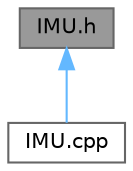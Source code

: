 digraph "IMU.h"
{
 // LATEX_PDF_SIZE
  bgcolor="transparent";
  edge [fontname=Helvetica,fontsize=10,labelfontname=Helvetica,labelfontsize=10];
  node [fontname=Helvetica,fontsize=10,shape=box,height=0.2,width=0.4];
  Node1 [id="Node000001",label="IMU.h",height=0.2,width=0.4,color="gray40", fillcolor="grey60", style="filled", fontcolor="black",tooltip="Definitie van de IMU-klasse voor het uitlezen van sensorwaarden van de Zumo32U4 IMU."];
  Node1 -> Node2 [id="edge1_Node000001_Node000002",dir="back",color="steelblue1",style="solid",tooltip=" "];
  Node2 [id="Node000002",label="IMU.cpp",height=0.2,width=0.4,color="grey40", fillcolor="white", style="filled",URL="$_i_m_u_8cpp.html",tooltip=" "];
}
